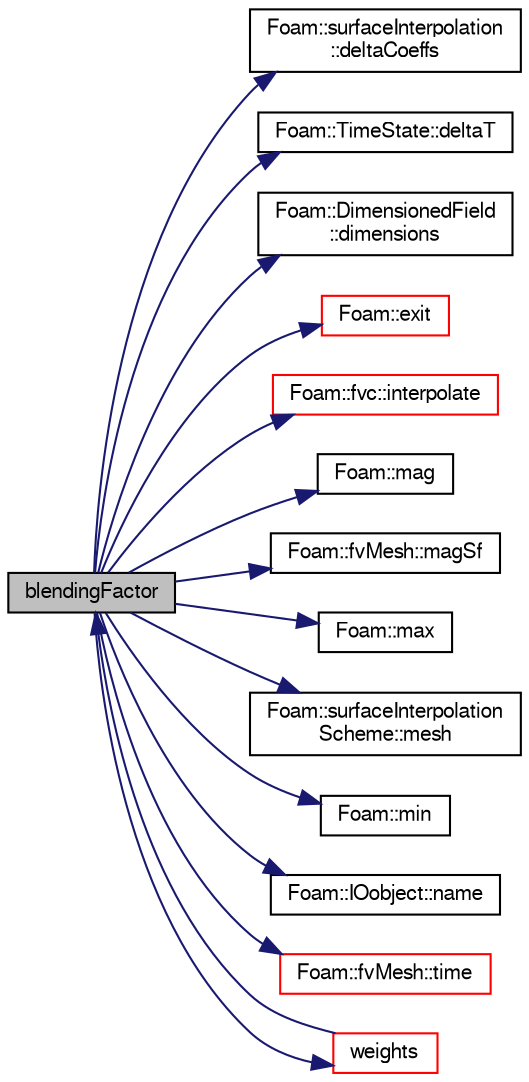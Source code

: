 digraph "blendingFactor"
{
  bgcolor="transparent";
  edge [fontname="FreeSans",fontsize="10",labelfontname="FreeSans",labelfontsize="10"];
  node [fontname="FreeSans",fontsize="10",shape=record];
  rankdir="LR";
  Node115 [label="blendingFactor",height=0.2,width=0.4,color="black", fillcolor="grey75", style="filled", fontcolor="black"];
  Node115 -> Node116 [color="midnightblue",fontsize="10",style="solid",fontname="FreeSans"];
  Node116 [label="Foam::surfaceInterpolation\l::deltaCoeffs",height=0.2,width=0.4,color="black",URL="$a23274.html#ab0b5a64a75600c28974f6287b4cd6c75",tooltip="Return reference to cell-centre difference coefficients. "];
  Node115 -> Node117 [color="midnightblue",fontsize="10",style="solid",fontname="FreeSans"];
  Node117 [label="Foam::TimeState::deltaT",height=0.2,width=0.4,color="black",URL="$a26362.html#acf83abeb32c365943662ed3cf3d8634c",tooltip="Return time step. "];
  Node115 -> Node118 [color="midnightblue",fontsize="10",style="solid",fontname="FreeSans"];
  Node118 [label="Foam::DimensionedField\l::dimensions",height=0.2,width=0.4,color="black",URL="$a26390.html#a66989c1e0666e0d0c93a2056ce75599e",tooltip="Return dimensions. "];
  Node115 -> Node119 [color="midnightblue",fontsize="10",style="solid",fontname="FreeSans"];
  Node119 [label="Foam::exit",height=0.2,width=0.4,color="red",URL="$a21124.html#a06ca7250d8e89caf05243ec094843642"];
  Node115 -> Node166 [color="midnightblue",fontsize="10",style="solid",fontname="FreeSans"];
  Node166 [label="Foam::fvc::interpolate",height=0.2,width=0.4,color="red",URL="$a21134.html#addbc18784300dd0955a9bf79f8e2c43b"];
  Node115 -> Node167 [color="midnightblue",fontsize="10",style="solid",fontname="FreeSans"];
  Node167 [label="Foam::mag",height=0.2,width=0.4,color="black",URL="$a21124.html#a929da2a3fdcf3dacbbe0487d3a330dae"];
  Node115 -> Node168 [color="midnightblue",fontsize="10",style="solid",fontname="FreeSans"];
  Node168 [label="Foam::fvMesh::magSf",height=0.2,width=0.4,color="black",URL="$a22766.html#ae208119f0287991ffba40fb6fecbb365",tooltip="Return cell face area magnitudes. "];
  Node115 -> Node169 [color="midnightblue",fontsize="10",style="solid",fontname="FreeSans"];
  Node169 [label="Foam::max",height=0.2,width=0.4,color="black",URL="$a21124.html#ac993e906cf2774ae77e666bc24e81733"];
  Node115 -> Node170 [color="midnightblue",fontsize="10",style="solid",fontname="FreeSans"];
  Node170 [label="Foam::surfaceInterpolation\lScheme::mesh",height=0.2,width=0.4,color="black",URL="$a23278.html#a470f06cfb9b6ee887cd85d63de275607",tooltip="Return mesh reference. "];
  Node115 -> Node171 [color="midnightblue",fontsize="10",style="solid",fontname="FreeSans"];
  Node171 [label="Foam::min",height=0.2,width=0.4,color="black",URL="$a21124.html#a253e112ad2d56d96230ff39ea7f442dc"];
  Node115 -> Node172 [color="midnightblue",fontsize="10",style="solid",fontname="FreeSans"];
  Node172 [label="Foam::IOobject::name",height=0.2,width=0.4,color="black",URL="$a26142.html#acc80e00a8ac919288fb55bd14cc88bf6",tooltip="Return name. "];
  Node115 -> Node173 [color="midnightblue",fontsize="10",style="solid",fontname="FreeSans"];
  Node173 [label="Foam::fvMesh::time",height=0.2,width=0.4,color="red",URL="$a22766.html#a0d94096809fe3376b29a2a29ca11bb18",tooltip="Return the top-level database. "];
  Node115 -> Node175 [color="midnightblue",fontsize="10",style="solid",fontname="FreeSans"];
  Node175 [label="weights",height=0.2,width=0.4,color="red",URL="$a23154.html#a3850190d622c7d30ee9b7357d248d2b4",tooltip="Return the interpolation weighting factors. "];
  Node175 -> Node115 [color="midnightblue",fontsize="10",style="solid",fontname="FreeSans"];
}

